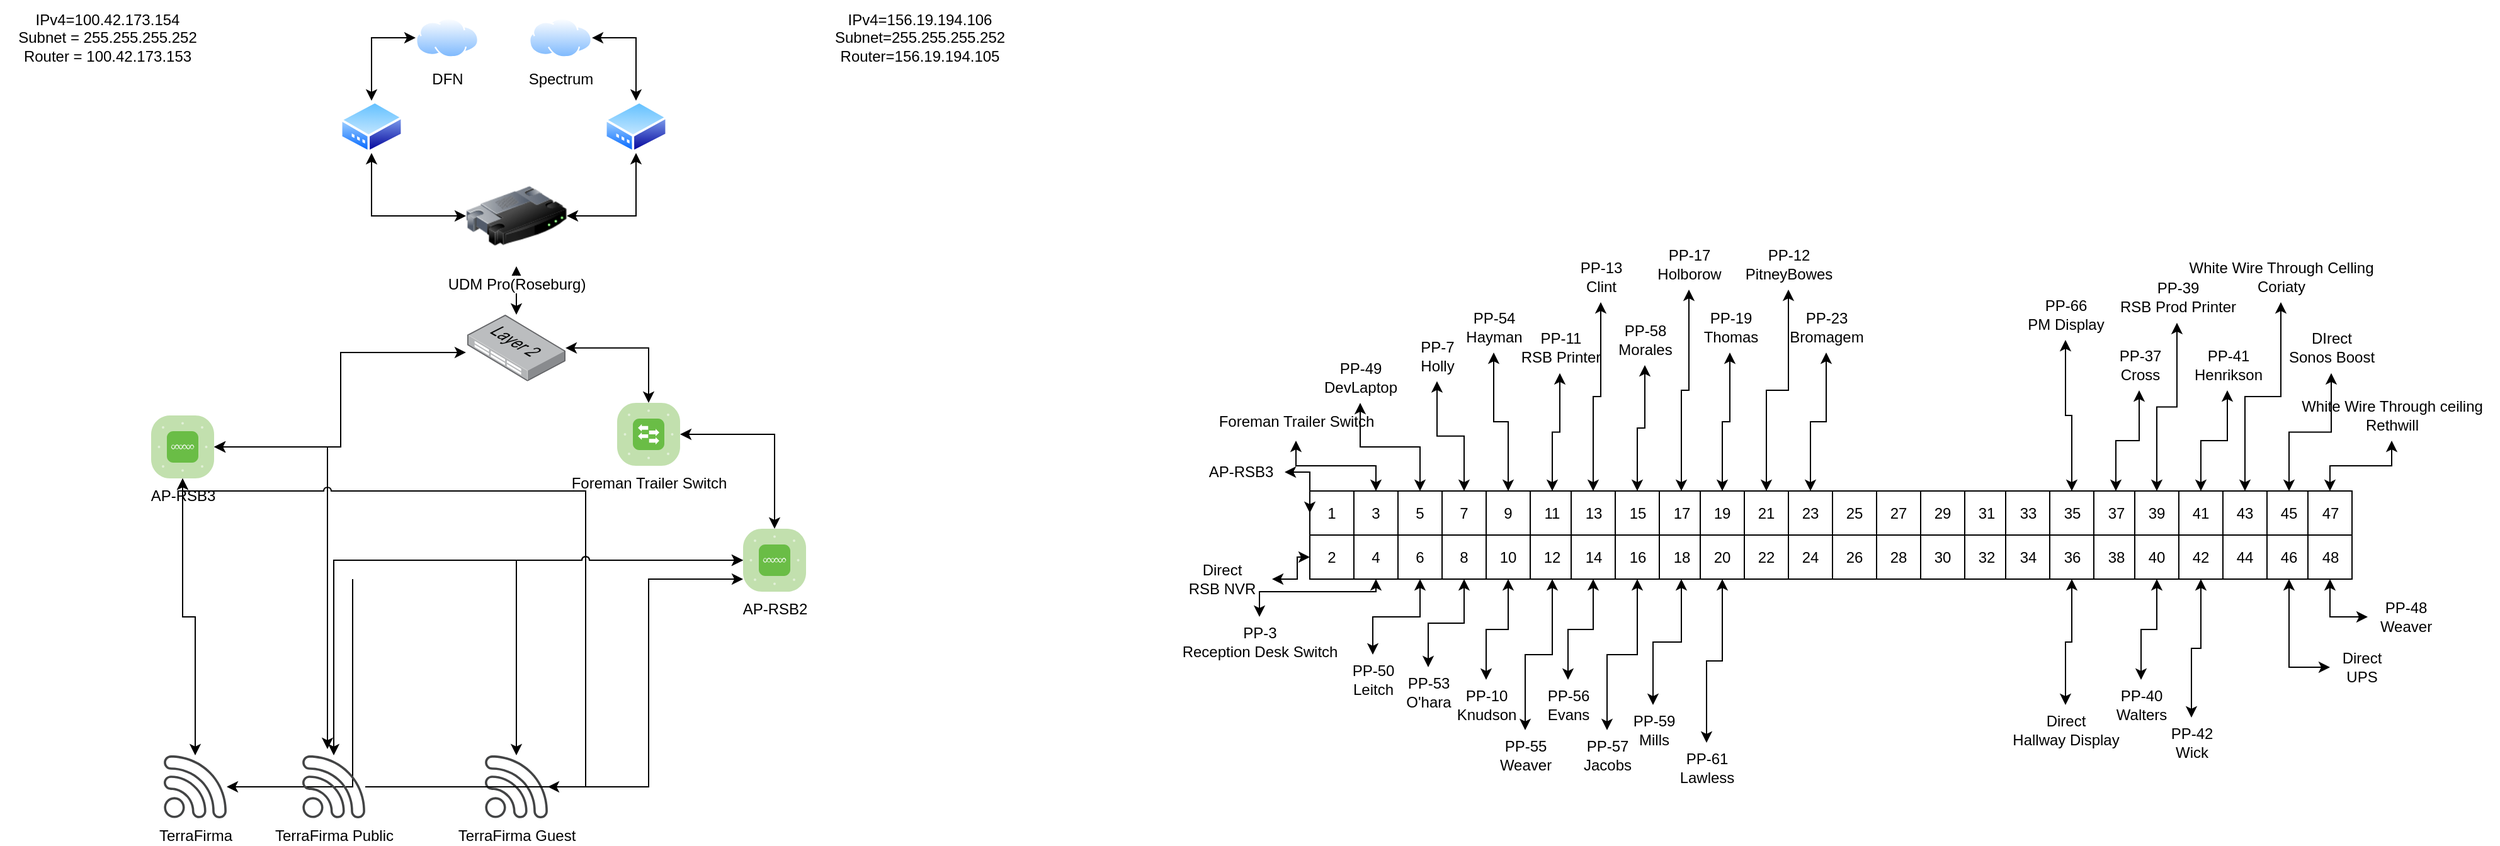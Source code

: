 <mxfile version="20.2.7" type="github">
  <diagram name="Page-1" id="822b0af5-4adb-64df-f703-e8dfc1f81529">
    <mxGraphModel dx="1422" dy="762" grid="1" gridSize="10" guides="1" tooltips="1" connect="1" arrows="1" fold="1" page="1" pageScale="1" pageWidth="1100" pageHeight="850" background="none" math="0" shadow="0">
      <root>
        <mxCell id="0" />
        <mxCell id="1" parent="0" />
        <mxCell id="j317D0vzL4WZu0Wd4Jou-22" style="edgeStyle=orthogonalEdgeStyle;rounded=0;jumpStyle=arc;orthogonalLoop=1;jettySize=auto;html=1;startArrow=classic;startFill=1;strokeColor=default;" edge="1" parent="1" source="j317D0vzL4WZu0Wd4Jou-1" target="j317D0vzL4WZu0Wd4Jou-7">
          <mxGeometry relative="1" as="geometry" />
        </mxCell>
        <mxCell id="j317D0vzL4WZu0Wd4Jou-1" value="DFN" style="aspect=fixed;perimeter=ellipsePerimeter;html=1;align=center;shadow=0;dashed=0;spacingTop=3;image;image=img/lib/active_directory/internet_cloud.svg;" vertex="1" parent="1">
          <mxGeometry x="520" y="14.25" width="50" height="31.5" as="geometry" />
        </mxCell>
        <mxCell id="j317D0vzL4WZu0Wd4Jou-23" style="edgeStyle=orthogonalEdgeStyle;rounded=0;jumpStyle=arc;orthogonalLoop=1;jettySize=auto;html=1;entryX=0.5;entryY=0;entryDx=0;entryDy=0;startArrow=classic;startFill=1;strokeColor=default;" edge="1" parent="1" source="j317D0vzL4WZu0Wd4Jou-2" target="j317D0vzL4WZu0Wd4Jou-8">
          <mxGeometry relative="1" as="geometry" />
        </mxCell>
        <mxCell id="j317D0vzL4WZu0Wd4Jou-2" value="Spectrum" style="aspect=fixed;perimeter=ellipsePerimeter;html=1;align=center;shadow=0;dashed=0;spacingTop=3;image;image=img/lib/active_directory/internet_cloud.svg;" vertex="1" parent="1">
          <mxGeometry x="610" y="14.25" width="50" height="31.5" as="geometry" />
        </mxCell>
        <mxCell id="j317D0vzL4WZu0Wd4Jou-5" value="IPv4=100.42.173.154&lt;br&gt;Subnet = 255.255.255.252&lt;br&gt;Router = 100.42.173.153&lt;br&gt;" style="text;html=1;align=center;verticalAlign=middle;resizable=0;points=[];autosize=1;strokeColor=none;fillColor=none;" vertex="1" parent="1">
          <mxGeometry x="190" width="170" height="60" as="geometry" />
        </mxCell>
        <mxCell id="j317D0vzL4WZu0Wd4Jou-6" value="IPv4=156.19.194.106&lt;br&gt;Subnet=255.255.255.252&lt;br&gt;Router=156.19.194.105" style="text;html=1;align=center;verticalAlign=middle;resizable=0;points=[];autosize=1;strokeColor=none;fillColor=none;" vertex="1" parent="1">
          <mxGeometry x="840" width="160" height="60" as="geometry" />
        </mxCell>
        <mxCell id="j317D0vzL4WZu0Wd4Jou-7" value="" style="aspect=fixed;perimeter=ellipsePerimeter;html=1;align=center;shadow=0;dashed=0;spacingTop=3;image;image=img/lib/active_directory/modem.svg;" vertex="1" parent="1">
          <mxGeometry x="460" y="80" width="50" height="41.5" as="geometry" />
        </mxCell>
        <mxCell id="j317D0vzL4WZu0Wd4Jou-8" value="" style="aspect=fixed;perimeter=ellipsePerimeter;html=1;align=center;shadow=0;dashed=0;spacingTop=3;image;image=img/lib/active_directory/modem.svg;" vertex="1" parent="1">
          <mxGeometry x="670" y="80" width="50" height="41.5" as="geometry" />
        </mxCell>
        <mxCell id="j317D0vzL4WZu0Wd4Jou-18" style="edgeStyle=orthogonalEdgeStyle;orthogonalLoop=1;jettySize=auto;html=1;entryX=0.5;entryY=1;entryDx=0;entryDy=0;jumpStyle=arc;strokeColor=default;rounded=0;startArrow=classic;startFill=1;" edge="1" parent="1" source="j317D0vzL4WZu0Wd4Jou-15" target="j317D0vzL4WZu0Wd4Jou-7">
          <mxGeometry relative="1" as="geometry" />
        </mxCell>
        <mxCell id="j317D0vzL4WZu0Wd4Jou-19" style="edgeStyle=orthogonalEdgeStyle;rounded=0;orthogonalLoop=1;jettySize=auto;html=1;entryX=0.5;entryY=1;entryDx=0;entryDy=0;startArrow=classic;startFill=1;" edge="1" parent="1" source="j317D0vzL4WZu0Wd4Jou-15" target="j317D0vzL4WZu0Wd4Jou-8">
          <mxGeometry relative="1" as="geometry" />
        </mxCell>
        <mxCell id="j317D0vzL4WZu0Wd4Jou-25" style="edgeStyle=orthogonalEdgeStyle;rounded=0;jumpStyle=arc;orthogonalLoop=1;jettySize=auto;html=1;startArrow=classic;startFill=1;strokeColor=default;" edge="1" parent="1" source="j317D0vzL4WZu0Wd4Jou-15" target="j317D0vzL4WZu0Wd4Jou-24">
          <mxGeometry relative="1" as="geometry" />
        </mxCell>
        <mxCell id="j317D0vzL4WZu0Wd4Jou-15" value="UDM Pro(Roseburg)" style="image;html=1;image=img/lib/clip_art/networking/Router_128x128.png" vertex="1" parent="1">
          <mxGeometry x="560" y="131.5" width="80" height="80" as="geometry" />
        </mxCell>
        <mxCell id="j317D0vzL4WZu0Wd4Jou-197" style="edgeStyle=orthogonalEdgeStyle;rounded=0;jumpStyle=arc;orthogonalLoop=1;jettySize=auto;html=1;entryX=0.5;entryY=0;entryDx=0;entryDy=0;entryPerimeter=0;startArrow=classic;startFill=1;strokeColor=default;" edge="1" parent="1" source="j317D0vzL4WZu0Wd4Jou-24" target="j317D0vzL4WZu0Wd4Jou-195">
          <mxGeometry relative="1" as="geometry" />
        </mxCell>
        <mxCell id="j317D0vzL4WZu0Wd4Jou-24" value="" style="points=[];aspect=fixed;html=1;align=center;shadow=0;dashed=0;image;image=img/lib/allied_telesis/switch/Switch_48_port_L2.svg;" vertex="1" parent="1">
          <mxGeometry x="561" y="250" width="78" height="52.8" as="geometry" />
        </mxCell>
        <mxCell id="j317D0vzL4WZu0Wd4Jou-107" value="" style="group" vertex="1" connectable="0" parent="1">
          <mxGeometry x="1230" y="390" width="944" height="220" as="geometry" />
        </mxCell>
        <mxCell id="j317D0vzL4WZu0Wd4Jou-27" value="1" style="whiteSpace=wrap;html=1;aspect=fixed;" vertex="1" parent="j317D0vzL4WZu0Wd4Jou-107">
          <mxGeometry width="35" height="35" as="geometry" />
        </mxCell>
        <mxCell id="j317D0vzL4WZu0Wd4Jou-30" value="3" style="whiteSpace=wrap;html=1;aspect=fixed;" vertex="1" parent="j317D0vzL4WZu0Wd4Jou-107">
          <mxGeometry x="35" width="35" height="35" as="geometry" />
        </mxCell>
        <mxCell id="j317D0vzL4WZu0Wd4Jou-31" value="5" style="whiteSpace=wrap;html=1;aspect=fixed;" vertex="1" parent="j317D0vzL4WZu0Wd4Jou-107">
          <mxGeometry x="70" width="35" height="35" as="geometry" />
        </mxCell>
        <mxCell id="j317D0vzL4WZu0Wd4Jou-32" value="7" style="whiteSpace=wrap;html=1;aspect=fixed;" vertex="1" parent="j317D0vzL4WZu0Wd4Jou-107">
          <mxGeometry x="105" width="35" height="35" as="geometry" />
        </mxCell>
        <mxCell id="j317D0vzL4WZu0Wd4Jou-33" value="9" style="whiteSpace=wrap;html=1;aspect=fixed;" vertex="1" parent="j317D0vzL4WZu0Wd4Jou-107">
          <mxGeometry x="140" width="35" height="35" as="geometry" />
        </mxCell>
        <mxCell id="j317D0vzL4WZu0Wd4Jou-34" value="11" style="whiteSpace=wrap;html=1;aspect=fixed;" vertex="1" parent="j317D0vzL4WZu0Wd4Jou-107">
          <mxGeometry x="175" width="35" height="35" as="geometry" />
        </mxCell>
        <mxCell id="j317D0vzL4WZu0Wd4Jou-35" value="13" style="whiteSpace=wrap;html=1;aspect=fixed;" vertex="1" parent="j317D0vzL4WZu0Wd4Jou-107">
          <mxGeometry x="207.5" width="35" height="35" as="geometry" />
        </mxCell>
        <mxCell id="j317D0vzL4WZu0Wd4Jou-36" value="15" style="whiteSpace=wrap;html=1;aspect=fixed;" vertex="1" parent="j317D0vzL4WZu0Wd4Jou-107">
          <mxGeometry x="242.5" width="35" height="35" as="geometry" />
        </mxCell>
        <mxCell id="j317D0vzL4WZu0Wd4Jou-37" value="17" style="whiteSpace=wrap;html=1;aspect=fixed;" vertex="1" parent="j317D0vzL4WZu0Wd4Jou-107">
          <mxGeometry x="277.5" width="35" height="35" as="geometry" />
        </mxCell>
        <mxCell id="j317D0vzL4WZu0Wd4Jou-38" value="19" style="whiteSpace=wrap;html=1;aspect=fixed;" vertex="1" parent="j317D0vzL4WZu0Wd4Jou-107">
          <mxGeometry x="310" width="35" height="35" as="geometry" />
        </mxCell>
        <mxCell id="j317D0vzL4WZu0Wd4Jou-39" value="21" style="whiteSpace=wrap;html=1;aspect=fixed;" vertex="1" parent="j317D0vzL4WZu0Wd4Jou-107">
          <mxGeometry x="345" width="35" height="35" as="geometry" />
        </mxCell>
        <mxCell id="j317D0vzL4WZu0Wd4Jou-40" value="23" style="whiteSpace=wrap;html=1;aspect=fixed;" vertex="1" parent="j317D0vzL4WZu0Wd4Jou-107">
          <mxGeometry x="380" width="35" height="35" as="geometry" />
        </mxCell>
        <mxCell id="j317D0vzL4WZu0Wd4Jou-41" value="25" style="whiteSpace=wrap;html=1;aspect=fixed;" vertex="1" parent="j317D0vzL4WZu0Wd4Jou-107">
          <mxGeometry x="415" width="35" height="35" as="geometry" />
        </mxCell>
        <mxCell id="j317D0vzL4WZu0Wd4Jou-42" value="27" style="whiteSpace=wrap;html=1;aspect=fixed;" vertex="1" parent="j317D0vzL4WZu0Wd4Jou-107">
          <mxGeometry x="450" width="35" height="35" as="geometry" />
        </mxCell>
        <mxCell id="j317D0vzL4WZu0Wd4Jou-43" value="29" style="whiteSpace=wrap;html=1;aspect=fixed;" vertex="1" parent="j317D0vzL4WZu0Wd4Jou-107">
          <mxGeometry x="485" width="35" height="35" as="geometry" />
        </mxCell>
        <mxCell id="j317D0vzL4WZu0Wd4Jou-44" value="31" style="whiteSpace=wrap;html=1;aspect=fixed;" vertex="1" parent="j317D0vzL4WZu0Wd4Jou-107">
          <mxGeometry x="520" width="35" height="35" as="geometry" />
        </mxCell>
        <mxCell id="j317D0vzL4WZu0Wd4Jou-45" value="33" style="whiteSpace=wrap;html=1;aspect=fixed;" vertex="1" parent="j317D0vzL4WZu0Wd4Jou-107">
          <mxGeometry x="552.5" width="35" height="35" as="geometry" />
        </mxCell>
        <mxCell id="j317D0vzL4WZu0Wd4Jou-46" value="35" style="whiteSpace=wrap;html=1;aspect=fixed;" vertex="1" parent="j317D0vzL4WZu0Wd4Jou-107">
          <mxGeometry x="587.5" width="35" height="35" as="geometry" />
        </mxCell>
        <mxCell id="j317D0vzL4WZu0Wd4Jou-47" value="37" style="whiteSpace=wrap;html=1;aspect=fixed;" vertex="1" parent="j317D0vzL4WZu0Wd4Jou-107">
          <mxGeometry x="622.5" width="35" height="35" as="geometry" />
        </mxCell>
        <mxCell id="j317D0vzL4WZu0Wd4Jou-48" value="39" style="whiteSpace=wrap;html=1;aspect=fixed;" vertex="1" parent="j317D0vzL4WZu0Wd4Jou-107">
          <mxGeometry x="655" width="35" height="35" as="geometry" />
        </mxCell>
        <mxCell id="j317D0vzL4WZu0Wd4Jou-79" value="41" style="whiteSpace=wrap;html=1;aspect=fixed;" vertex="1" parent="j317D0vzL4WZu0Wd4Jou-107">
          <mxGeometry x="690" width="35" height="35" as="geometry" />
        </mxCell>
        <mxCell id="j317D0vzL4WZu0Wd4Jou-80" value="43" style="whiteSpace=wrap;html=1;aspect=fixed;" vertex="1" parent="j317D0vzL4WZu0Wd4Jou-107">
          <mxGeometry x="725" width="35" height="35" as="geometry" />
        </mxCell>
        <mxCell id="j317D0vzL4WZu0Wd4Jou-81" value="45" style="whiteSpace=wrap;html=1;aspect=fixed;" vertex="1" parent="j317D0vzL4WZu0Wd4Jou-107">
          <mxGeometry x="760" width="35" height="35" as="geometry" />
        </mxCell>
        <mxCell id="j317D0vzL4WZu0Wd4Jou-82" value="47" style="whiteSpace=wrap;html=1;aspect=fixed;" vertex="1" parent="j317D0vzL4WZu0Wd4Jou-107">
          <mxGeometry x="792.5" width="35" height="35" as="geometry" />
        </mxCell>
        <mxCell id="j317D0vzL4WZu0Wd4Jou-83" value="2" style="whiteSpace=wrap;html=1;aspect=fixed;" vertex="1" parent="j317D0vzL4WZu0Wd4Jou-107">
          <mxGeometry y="35" width="35" height="35" as="geometry" />
        </mxCell>
        <mxCell id="j317D0vzL4WZu0Wd4Jou-84" value="4" style="whiteSpace=wrap;html=1;aspect=fixed;" vertex="1" parent="j317D0vzL4WZu0Wd4Jou-107">
          <mxGeometry x="35" y="35" width="35" height="35" as="geometry" />
        </mxCell>
        <mxCell id="j317D0vzL4WZu0Wd4Jou-85" value="6" style="whiteSpace=wrap;html=1;aspect=fixed;" vertex="1" parent="j317D0vzL4WZu0Wd4Jou-107">
          <mxGeometry x="70" y="35" width="35" height="35" as="geometry" />
        </mxCell>
        <mxCell id="j317D0vzL4WZu0Wd4Jou-86" value="8" style="whiteSpace=wrap;html=1;aspect=fixed;" vertex="1" parent="j317D0vzL4WZu0Wd4Jou-107">
          <mxGeometry x="105" y="35" width="35" height="35" as="geometry" />
        </mxCell>
        <mxCell id="j317D0vzL4WZu0Wd4Jou-87" value="10" style="whiteSpace=wrap;html=1;aspect=fixed;" vertex="1" parent="j317D0vzL4WZu0Wd4Jou-107">
          <mxGeometry x="140" y="35" width="35" height="35" as="geometry" />
        </mxCell>
        <mxCell id="j317D0vzL4WZu0Wd4Jou-88" value="12" style="whiteSpace=wrap;html=1;aspect=fixed;" vertex="1" parent="j317D0vzL4WZu0Wd4Jou-107">
          <mxGeometry x="175" y="35" width="35" height="35" as="geometry" />
        </mxCell>
        <mxCell id="j317D0vzL4WZu0Wd4Jou-89" value="14" style="whiteSpace=wrap;html=1;aspect=fixed;" vertex="1" parent="j317D0vzL4WZu0Wd4Jou-107">
          <mxGeometry x="207.5" y="35" width="35" height="35" as="geometry" />
        </mxCell>
        <mxCell id="j317D0vzL4WZu0Wd4Jou-90" value="16" style="whiteSpace=wrap;html=1;aspect=fixed;" vertex="1" parent="j317D0vzL4WZu0Wd4Jou-107">
          <mxGeometry x="242.5" y="35" width="35" height="35" as="geometry" />
        </mxCell>
        <mxCell id="j317D0vzL4WZu0Wd4Jou-91" value="18" style="whiteSpace=wrap;html=1;aspect=fixed;" vertex="1" parent="j317D0vzL4WZu0Wd4Jou-107">
          <mxGeometry x="277.5" y="35" width="35" height="35" as="geometry" />
        </mxCell>
        <mxCell id="j317D0vzL4WZu0Wd4Jou-92" value="20" style="whiteSpace=wrap;html=1;aspect=fixed;" vertex="1" parent="j317D0vzL4WZu0Wd4Jou-107">
          <mxGeometry x="310" y="35" width="35" height="35" as="geometry" />
        </mxCell>
        <mxCell id="j317D0vzL4WZu0Wd4Jou-93" value="22" style="whiteSpace=wrap;html=1;aspect=fixed;" vertex="1" parent="j317D0vzL4WZu0Wd4Jou-107">
          <mxGeometry x="345" y="35" width="35" height="35" as="geometry" />
        </mxCell>
        <mxCell id="j317D0vzL4WZu0Wd4Jou-94" value="24" style="whiteSpace=wrap;html=1;aspect=fixed;" vertex="1" parent="j317D0vzL4WZu0Wd4Jou-107">
          <mxGeometry x="380" y="35" width="35" height="35" as="geometry" />
        </mxCell>
        <mxCell id="j317D0vzL4WZu0Wd4Jou-95" value="26" style="whiteSpace=wrap;html=1;aspect=fixed;" vertex="1" parent="j317D0vzL4WZu0Wd4Jou-107">
          <mxGeometry x="415" y="35" width="35" height="35" as="geometry" />
        </mxCell>
        <mxCell id="j317D0vzL4WZu0Wd4Jou-96" value="28" style="whiteSpace=wrap;html=1;aspect=fixed;" vertex="1" parent="j317D0vzL4WZu0Wd4Jou-107">
          <mxGeometry x="450" y="35" width="35" height="35" as="geometry" />
        </mxCell>
        <mxCell id="j317D0vzL4WZu0Wd4Jou-97" value="30" style="whiteSpace=wrap;html=1;aspect=fixed;" vertex="1" parent="j317D0vzL4WZu0Wd4Jou-107">
          <mxGeometry x="485" y="35" width="35" height="35" as="geometry" />
        </mxCell>
        <mxCell id="j317D0vzL4WZu0Wd4Jou-98" value="32" style="whiteSpace=wrap;html=1;aspect=fixed;" vertex="1" parent="j317D0vzL4WZu0Wd4Jou-107">
          <mxGeometry x="520" y="35" width="35" height="35" as="geometry" />
        </mxCell>
        <mxCell id="j317D0vzL4WZu0Wd4Jou-99" value="34" style="whiteSpace=wrap;html=1;aspect=fixed;" vertex="1" parent="j317D0vzL4WZu0Wd4Jou-107">
          <mxGeometry x="552.5" y="35" width="35" height="35" as="geometry" />
        </mxCell>
        <mxCell id="j317D0vzL4WZu0Wd4Jou-100" value="36" style="whiteSpace=wrap;html=1;aspect=fixed;" vertex="1" parent="j317D0vzL4WZu0Wd4Jou-107">
          <mxGeometry x="587.5" y="35" width="35" height="35" as="geometry" />
        </mxCell>
        <mxCell id="j317D0vzL4WZu0Wd4Jou-101" value="38" style="whiteSpace=wrap;html=1;aspect=fixed;" vertex="1" parent="j317D0vzL4WZu0Wd4Jou-107">
          <mxGeometry x="622.5" y="35" width="35" height="35" as="geometry" />
        </mxCell>
        <mxCell id="j317D0vzL4WZu0Wd4Jou-102" value="40" style="whiteSpace=wrap;html=1;aspect=fixed;" vertex="1" parent="j317D0vzL4WZu0Wd4Jou-107">
          <mxGeometry x="655" y="35" width="35" height="35" as="geometry" />
        </mxCell>
        <mxCell id="j317D0vzL4WZu0Wd4Jou-103" value="42" style="whiteSpace=wrap;html=1;aspect=fixed;" vertex="1" parent="j317D0vzL4WZu0Wd4Jou-107">
          <mxGeometry x="690" y="35" width="35" height="35" as="geometry" />
        </mxCell>
        <mxCell id="j317D0vzL4WZu0Wd4Jou-104" value="44" style="whiteSpace=wrap;html=1;aspect=fixed;" vertex="1" parent="j317D0vzL4WZu0Wd4Jou-107">
          <mxGeometry x="725" y="35" width="35" height="35" as="geometry" />
        </mxCell>
        <mxCell id="j317D0vzL4WZu0Wd4Jou-105" value="46" style="whiteSpace=wrap;html=1;aspect=fixed;" vertex="1" parent="j317D0vzL4WZu0Wd4Jou-107">
          <mxGeometry x="760" y="35" width="35" height="35" as="geometry" />
        </mxCell>
        <mxCell id="j317D0vzL4WZu0Wd4Jou-106" value="48" style="whiteSpace=wrap;html=1;aspect=fixed;" vertex="1" parent="j317D0vzL4WZu0Wd4Jou-107">
          <mxGeometry x="792.5" y="35" width="35" height="35" as="geometry" />
        </mxCell>
        <mxCell id="j317D0vzL4WZu0Wd4Jou-125" style="edgeStyle=orthogonalEdgeStyle;rounded=0;jumpStyle=arc;orthogonalLoop=1;jettySize=auto;html=1;entryX=0.5;entryY=0;entryDx=0;entryDy=0;startArrow=classic;startFill=1;strokeColor=default;" edge="1" parent="j317D0vzL4WZu0Wd4Jou-107" source="j317D0vzL4WZu0Wd4Jou-117" target="j317D0vzL4WZu0Wd4Jou-30">
          <mxGeometry relative="1" as="geometry" />
        </mxCell>
        <mxCell id="j317D0vzL4WZu0Wd4Jou-117" value="Foreman Trailer Switch" style="text;html=1;align=center;verticalAlign=middle;resizable=0;points=[];autosize=1;strokeColor=none;fillColor=none;" vertex="1" parent="j317D0vzL4WZu0Wd4Jou-107">
          <mxGeometry x="-86" y="-70" width="150" height="30" as="geometry" />
        </mxCell>
        <mxCell id="j317D0vzL4WZu0Wd4Jou-119" value="PP-49&lt;br&gt;DevLaptop&lt;br&gt;" style="text;html=1;align=center;verticalAlign=middle;resizable=0;points=[];autosize=1;strokeColor=none;fillColor=none;" vertex="1" parent="j317D0vzL4WZu0Wd4Jou-107">
          <mxGeometry y="-110" width="80" height="40" as="geometry" />
        </mxCell>
        <mxCell id="j317D0vzL4WZu0Wd4Jou-126" style="edgeStyle=orthogonalEdgeStyle;rounded=0;jumpStyle=arc;orthogonalLoop=1;jettySize=auto;html=1;entryX=0.5;entryY=0;entryDx=0;entryDy=0;startArrow=classic;startFill=1;strokeColor=default;" edge="1" parent="j317D0vzL4WZu0Wd4Jou-107" source="j317D0vzL4WZu0Wd4Jou-119" target="j317D0vzL4WZu0Wd4Jou-31">
          <mxGeometry relative="1" as="geometry" />
        </mxCell>
        <mxCell id="j317D0vzL4WZu0Wd4Jou-145" value="White Wire Through ceiling&lt;br&gt;Rethwill" style="text;html=1;align=center;verticalAlign=middle;resizable=0;points=[];autosize=1;strokeColor=none;fillColor=none;" vertex="1" parent="j317D0vzL4WZu0Wd4Jou-107">
          <mxGeometry x="774" y="-80" width="170" height="40" as="geometry" />
        </mxCell>
        <mxCell id="j317D0vzL4WZu0Wd4Jou-146" style="edgeStyle=orthogonalEdgeStyle;rounded=0;jumpStyle=arc;orthogonalLoop=1;jettySize=auto;html=1;startArrow=classic;startFill=1;strokeColor=default;" edge="1" parent="j317D0vzL4WZu0Wd4Jou-107" source="j317D0vzL4WZu0Wd4Jou-145" target="j317D0vzL4WZu0Wd4Jou-82">
          <mxGeometry relative="1" as="geometry" />
        </mxCell>
        <mxCell id="j317D0vzL4WZu0Wd4Jou-163" style="edgeStyle=orthogonalEdgeStyle;rounded=0;jumpStyle=arc;orthogonalLoop=1;jettySize=auto;html=1;entryX=0.5;entryY=1;entryDx=0;entryDy=0;startArrow=classic;startFill=1;strokeColor=default;" edge="1" parent="j317D0vzL4WZu0Wd4Jou-107" source="j317D0vzL4WZu0Wd4Jou-162" target="j317D0vzL4WZu0Wd4Jou-85">
          <mxGeometry relative="1" as="geometry" />
        </mxCell>
        <mxCell id="j317D0vzL4WZu0Wd4Jou-162" value="PP-50&lt;br&gt;Leitch" style="text;html=1;align=center;verticalAlign=middle;resizable=0;points=[];autosize=1;strokeColor=none;fillColor=none;" vertex="1" parent="j317D0vzL4WZu0Wd4Jou-107">
          <mxGeometry x="20" y="130" width="60" height="40" as="geometry" />
        </mxCell>
        <mxCell id="j317D0vzL4WZu0Wd4Jou-165" style="edgeStyle=orthogonalEdgeStyle;rounded=0;jumpStyle=arc;orthogonalLoop=1;jettySize=auto;html=1;startArrow=classic;startFill=1;strokeColor=default;" edge="1" parent="j317D0vzL4WZu0Wd4Jou-107" source="j317D0vzL4WZu0Wd4Jou-164" target="j317D0vzL4WZu0Wd4Jou-86">
          <mxGeometry relative="1" as="geometry" />
        </mxCell>
        <mxCell id="j317D0vzL4WZu0Wd4Jou-164" value="PP-53&lt;br&gt;O&#39;hara" style="text;html=1;align=center;verticalAlign=middle;resizable=0;points=[];autosize=1;strokeColor=none;fillColor=none;" vertex="1" parent="j317D0vzL4WZu0Wd4Jou-107">
          <mxGeometry x="64" y="140" width="60" height="40" as="geometry" />
        </mxCell>
        <mxCell id="j317D0vzL4WZu0Wd4Jou-166" value="PP-10&lt;br&gt;Knudson" style="text;html=1;align=center;verticalAlign=middle;resizable=0;points=[];autosize=1;strokeColor=none;fillColor=none;" vertex="1" parent="j317D0vzL4WZu0Wd4Jou-107">
          <mxGeometry x="105" y="150" width="70" height="40" as="geometry" />
        </mxCell>
        <mxCell id="j317D0vzL4WZu0Wd4Jou-167" style="edgeStyle=orthogonalEdgeStyle;rounded=0;jumpStyle=arc;orthogonalLoop=1;jettySize=auto;html=1;entryX=0.5;entryY=1;entryDx=0;entryDy=0;startArrow=classic;startFill=1;strokeColor=default;" edge="1" parent="j317D0vzL4WZu0Wd4Jou-107" source="j317D0vzL4WZu0Wd4Jou-166" target="j317D0vzL4WZu0Wd4Jou-87">
          <mxGeometry relative="1" as="geometry" />
        </mxCell>
        <mxCell id="j317D0vzL4WZu0Wd4Jou-170" value="PP-56&lt;br&gt;Evans" style="text;html=1;align=center;verticalAlign=middle;resizable=0;points=[];autosize=1;strokeColor=none;fillColor=none;" vertex="1" parent="j317D0vzL4WZu0Wd4Jou-107">
          <mxGeometry x="175" y="150" width="60" height="40" as="geometry" />
        </mxCell>
        <mxCell id="j317D0vzL4WZu0Wd4Jou-171" style="edgeStyle=orthogonalEdgeStyle;rounded=0;jumpStyle=arc;orthogonalLoop=1;jettySize=auto;html=1;entryX=0.5;entryY=1;entryDx=0;entryDy=0;startArrow=classic;startFill=1;strokeColor=default;" edge="1" parent="j317D0vzL4WZu0Wd4Jou-107" source="j317D0vzL4WZu0Wd4Jou-170" target="j317D0vzL4WZu0Wd4Jou-89">
          <mxGeometry relative="1" as="geometry" />
        </mxCell>
        <mxCell id="j317D0vzL4WZu0Wd4Jou-174" value="PP-59&lt;br&gt;Mills" style="text;html=1;align=center;verticalAlign=middle;resizable=0;points=[];autosize=1;strokeColor=none;fillColor=none;" vertex="1" parent="j317D0vzL4WZu0Wd4Jou-107">
          <mxGeometry x="242.5" y="170" width="60" height="40" as="geometry" />
        </mxCell>
        <mxCell id="j317D0vzL4WZu0Wd4Jou-175" style="edgeStyle=orthogonalEdgeStyle;rounded=0;jumpStyle=arc;orthogonalLoop=1;jettySize=auto;html=1;entryX=0.5;entryY=1;entryDx=0;entryDy=0;startArrow=classic;startFill=1;strokeColor=default;" edge="1" parent="j317D0vzL4WZu0Wd4Jou-107" source="j317D0vzL4WZu0Wd4Jou-174" target="j317D0vzL4WZu0Wd4Jou-91">
          <mxGeometry relative="1" as="geometry" />
        </mxCell>
        <mxCell id="j317D0vzL4WZu0Wd4Jou-180" value="PP-40&lt;br&gt;Walters" style="text;html=1;align=center;verticalAlign=middle;resizable=0;points=[];autosize=1;strokeColor=none;fillColor=none;" vertex="1" parent="j317D0vzL4WZu0Wd4Jou-107">
          <mxGeometry x="630" y="150" width="60" height="40" as="geometry" />
        </mxCell>
        <mxCell id="j317D0vzL4WZu0Wd4Jou-181" style="edgeStyle=orthogonalEdgeStyle;rounded=0;jumpStyle=arc;orthogonalLoop=1;jettySize=auto;html=1;startArrow=classic;startFill=1;strokeColor=default;" edge="1" parent="j317D0vzL4WZu0Wd4Jou-107" source="j317D0vzL4WZu0Wd4Jou-180" target="j317D0vzL4WZu0Wd4Jou-102">
          <mxGeometry relative="1" as="geometry" />
        </mxCell>
        <mxCell id="j317D0vzL4WZu0Wd4Jou-182" value="PP-42&lt;br&gt;Wick" style="text;html=1;align=center;verticalAlign=middle;resizable=0;points=[];autosize=1;strokeColor=none;fillColor=none;" vertex="1" parent="j317D0vzL4WZu0Wd4Jou-107">
          <mxGeometry x="670" y="180" width="60" height="40" as="geometry" />
        </mxCell>
        <mxCell id="j317D0vzL4WZu0Wd4Jou-183" style="edgeStyle=orthogonalEdgeStyle;rounded=0;jumpStyle=arc;orthogonalLoop=1;jettySize=auto;html=1;entryX=0.5;entryY=1;entryDx=0;entryDy=0;startArrow=classic;startFill=1;strokeColor=default;" edge="1" parent="j317D0vzL4WZu0Wd4Jou-107" source="j317D0vzL4WZu0Wd4Jou-182" target="j317D0vzL4WZu0Wd4Jou-103">
          <mxGeometry relative="1" as="geometry" />
        </mxCell>
        <mxCell id="j317D0vzL4WZu0Wd4Jou-184" value="Direct&lt;br&gt;UPS" style="text;html=1;align=center;verticalAlign=middle;resizable=0;points=[];autosize=1;strokeColor=none;fillColor=none;" vertex="1" parent="j317D0vzL4WZu0Wd4Jou-107">
          <mxGeometry x="810" y="120" width="50" height="40" as="geometry" />
        </mxCell>
        <mxCell id="j317D0vzL4WZu0Wd4Jou-185" style="edgeStyle=orthogonalEdgeStyle;rounded=0;jumpStyle=arc;orthogonalLoop=1;jettySize=auto;html=1;startArrow=classic;startFill=1;strokeColor=default;" edge="1" parent="j317D0vzL4WZu0Wd4Jou-107" source="j317D0vzL4WZu0Wd4Jou-184" target="j317D0vzL4WZu0Wd4Jou-105">
          <mxGeometry relative="1" as="geometry" />
        </mxCell>
        <mxCell id="j317D0vzL4WZu0Wd4Jou-186" value="PP-48&lt;br&gt;Weaver" style="text;html=1;align=center;verticalAlign=middle;resizable=0;points=[];autosize=1;strokeColor=none;fillColor=none;" vertex="1" parent="j317D0vzL4WZu0Wd4Jou-107">
          <mxGeometry x="840" y="80" width="60" height="40" as="geometry" />
        </mxCell>
        <mxCell id="j317D0vzL4WZu0Wd4Jou-187" style="edgeStyle=orthogonalEdgeStyle;rounded=0;jumpStyle=arc;orthogonalLoop=1;jettySize=auto;html=1;entryX=0.5;entryY=1;entryDx=0;entryDy=0;startArrow=classic;startFill=1;strokeColor=default;" edge="1" parent="j317D0vzL4WZu0Wd4Jou-107" source="j317D0vzL4WZu0Wd4Jou-186" target="j317D0vzL4WZu0Wd4Jou-106">
          <mxGeometry relative="1" as="geometry" />
        </mxCell>
        <mxCell id="j317D0vzL4WZu0Wd4Jou-124" style="edgeStyle=orthogonalEdgeStyle;rounded=0;jumpStyle=arc;orthogonalLoop=1;jettySize=auto;html=1;entryX=0;entryY=0.5;entryDx=0;entryDy=0;startArrow=classic;startFill=1;strokeColor=default;" edge="1" parent="1" source="j317D0vzL4WZu0Wd4Jou-115" target="j317D0vzL4WZu0Wd4Jou-27">
          <mxGeometry relative="1" as="geometry" />
        </mxCell>
        <mxCell id="j317D0vzL4WZu0Wd4Jou-115" value="AP-RSB3" style="text;html=1;align=center;verticalAlign=middle;resizable=0;points=[];autosize=1;strokeColor=none;fillColor=none;" vertex="1" parent="1">
          <mxGeometry x="1140" y="360" width="70" height="30" as="geometry" />
        </mxCell>
        <mxCell id="j317D0vzL4WZu0Wd4Jou-128" style="edgeStyle=orthogonalEdgeStyle;rounded=0;jumpStyle=arc;orthogonalLoop=1;jettySize=auto;html=1;entryX=0.5;entryY=0;entryDx=0;entryDy=0;startArrow=classic;startFill=1;strokeColor=default;" edge="1" parent="1" source="j317D0vzL4WZu0Wd4Jou-127" target="j317D0vzL4WZu0Wd4Jou-32">
          <mxGeometry relative="1" as="geometry" />
        </mxCell>
        <mxCell id="j317D0vzL4WZu0Wd4Jou-127" value="PP-7&lt;br&gt;Holly" style="text;html=1;align=center;verticalAlign=middle;resizable=0;points=[];autosize=1;strokeColor=none;fillColor=none;" vertex="1" parent="1">
          <mxGeometry x="1306" y="262.8" width="50" height="40" as="geometry" />
        </mxCell>
        <mxCell id="j317D0vzL4WZu0Wd4Jou-130" style="edgeStyle=orthogonalEdgeStyle;rounded=0;jumpStyle=arc;orthogonalLoop=1;jettySize=auto;html=1;startArrow=classic;startFill=1;strokeColor=default;" edge="1" parent="1" source="j317D0vzL4WZu0Wd4Jou-129" target="j317D0vzL4WZu0Wd4Jou-33">
          <mxGeometry relative="1" as="geometry" />
        </mxCell>
        <mxCell id="j317D0vzL4WZu0Wd4Jou-129" value="PP-54&lt;br&gt;Hayman" style="text;html=1;align=center;verticalAlign=middle;resizable=0;points=[];autosize=1;strokeColor=none;fillColor=none;" vertex="1" parent="1">
          <mxGeometry x="1341" y="240" width="70" height="40" as="geometry" />
        </mxCell>
        <mxCell id="j317D0vzL4WZu0Wd4Jou-132" style="edgeStyle=orthogonalEdgeStyle;rounded=0;jumpStyle=arc;orthogonalLoop=1;jettySize=auto;html=1;entryX=0.5;entryY=0;entryDx=0;entryDy=0;startArrow=classic;startFill=1;strokeColor=default;" edge="1" parent="1" source="j317D0vzL4WZu0Wd4Jou-131" target="j317D0vzL4WZu0Wd4Jou-34">
          <mxGeometry relative="1" as="geometry" />
        </mxCell>
        <mxCell id="j317D0vzL4WZu0Wd4Jou-131" value="PP-11&lt;br&gt;RSB Printer" style="text;html=1;align=center;verticalAlign=middle;resizable=0;points=[];autosize=1;strokeColor=none;fillColor=none;" vertex="1" parent="1">
          <mxGeometry x="1383.5" y="256.4" width="90" height="40" as="geometry" />
        </mxCell>
        <mxCell id="j317D0vzL4WZu0Wd4Jou-134" style="edgeStyle=orthogonalEdgeStyle;rounded=0;jumpStyle=arc;orthogonalLoop=1;jettySize=auto;html=1;entryX=0.5;entryY=0;entryDx=0;entryDy=0;startArrow=classic;startFill=1;strokeColor=default;" edge="1" parent="1" source="j317D0vzL4WZu0Wd4Jou-133" target="j317D0vzL4WZu0Wd4Jou-35">
          <mxGeometry relative="1" as="geometry" />
        </mxCell>
        <mxCell id="j317D0vzL4WZu0Wd4Jou-133" value="PP-13&lt;br&gt;Clint" style="text;html=1;align=center;verticalAlign=middle;resizable=0;points=[];autosize=1;strokeColor=none;fillColor=none;" vertex="1" parent="1">
          <mxGeometry x="1431" y="200" width="60" height="40" as="geometry" />
        </mxCell>
        <mxCell id="j317D0vzL4WZu0Wd4Jou-136" style="edgeStyle=orthogonalEdgeStyle;rounded=0;jumpStyle=arc;orthogonalLoop=1;jettySize=auto;html=1;entryX=0.5;entryY=0;entryDx=0;entryDy=0;startArrow=classic;startFill=1;strokeColor=default;" edge="1" parent="1" source="j317D0vzL4WZu0Wd4Jou-135" target="j317D0vzL4WZu0Wd4Jou-36">
          <mxGeometry relative="1" as="geometry" />
        </mxCell>
        <mxCell id="j317D0vzL4WZu0Wd4Jou-135" value="PP-58&lt;br&gt;Morales" style="text;html=1;align=center;verticalAlign=middle;resizable=0;points=[];autosize=1;strokeColor=none;fillColor=none;" vertex="1" parent="1">
          <mxGeometry x="1461" y="250" width="70" height="40" as="geometry" />
        </mxCell>
        <mxCell id="j317D0vzL4WZu0Wd4Jou-138" style="edgeStyle=orthogonalEdgeStyle;rounded=0;jumpStyle=arc;orthogonalLoop=1;jettySize=auto;html=1;startArrow=classic;startFill=1;strokeColor=default;" edge="1" parent="1" source="j317D0vzL4WZu0Wd4Jou-137" target="j317D0vzL4WZu0Wd4Jou-37">
          <mxGeometry relative="1" as="geometry" />
        </mxCell>
        <mxCell id="j317D0vzL4WZu0Wd4Jou-137" value="PP-17&lt;br&gt;Holborow" style="text;html=1;align=center;verticalAlign=middle;resizable=0;points=[];autosize=1;strokeColor=none;fillColor=none;" vertex="1" parent="1">
          <mxGeometry x="1496" y="190" width="70" height="40" as="geometry" />
        </mxCell>
        <mxCell id="j317D0vzL4WZu0Wd4Jou-140" style="edgeStyle=orthogonalEdgeStyle;rounded=0;jumpStyle=arc;orthogonalLoop=1;jettySize=auto;html=1;startArrow=classic;startFill=1;strokeColor=default;" edge="1" parent="1" source="j317D0vzL4WZu0Wd4Jou-139" target="j317D0vzL4WZu0Wd4Jou-38">
          <mxGeometry relative="1" as="geometry" />
        </mxCell>
        <mxCell id="j317D0vzL4WZu0Wd4Jou-139" value="PP-19&lt;br&gt;Thomas" style="text;html=1;align=center;verticalAlign=middle;resizable=0;points=[];autosize=1;strokeColor=none;fillColor=none;" vertex="1" parent="1">
          <mxGeometry x="1528.5" y="240" width="70" height="40" as="geometry" />
        </mxCell>
        <mxCell id="j317D0vzL4WZu0Wd4Jou-142" style="edgeStyle=orthogonalEdgeStyle;rounded=0;jumpStyle=arc;orthogonalLoop=1;jettySize=auto;html=1;startArrow=classic;startFill=1;strokeColor=default;" edge="1" parent="1" source="j317D0vzL4WZu0Wd4Jou-141" target="j317D0vzL4WZu0Wd4Jou-39">
          <mxGeometry relative="1" as="geometry" />
        </mxCell>
        <mxCell id="j317D0vzL4WZu0Wd4Jou-141" value="PP-12&lt;br&gt;PitneyBowes" style="text;html=1;align=center;verticalAlign=middle;resizable=0;points=[];autosize=1;strokeColor=none;fillColor=none;" vertex="1" parent="1">
          <mxGeometry x="1565" y="190" width="90" height="40" as="geometry" />
        </mxCell>
        <mxCell id="j317D0vzL4WZu0Wd4Jou-144" style="edgeStyle=orthogonalEdgeStyle;rounded=0;jumpStyle=arc;orthogonalLoop=1;jettySize=auto;html=1;startArrow=classic;startFill=1;strokeColor=default;" edge="1" parent="1" source="j317D0vzL4WZu0Wd4Jou-143" target="j317D0vzL4WZu0Wd4Jou-40">
          <mxGeometry relative="1" as="geometry" />
        </mxCell>
        <mxCell id="j317D0vzL4WZu0Wd4Jou-143" value="PP-23&lt;br&gt;Bromagem" style="text;html=1;align=center;verticalAlign=middle;resizable=0;points=[];autosize=1;strokeColor=none;fillColor=none;" vertex="1" parent="1">
          <mxGeometry x="1600" y="240" width="80" height="40" as="geometry" />
        </mxCell>
        <mxCell id="j317D0vzL4WZu0Wd4Jou-148" style="edgeStyle=orthogonalEdgeStyle;rounded=0;jumpStyle=arc;orthogonalLoop=1;jettySize=auto;html=1;startArrow=classic;startFill=1;strokeColor=default;" edge="1" parent="1" source="j317D0vzL4WZu0Wd4Jou-147" target="j317D0vzL4WZu0Wd4Jou-81">
          <mxGeometry relative="1" as="geometry" />
        </mxCell>
        <mxCell id="j317D0vzL4WZu0Wd4Jou-147" value="DIrect&lt;br&gt;Sonos Boost" style="text;html=1;align=center;verticalAlign=middle;resizable=0;points=[];autosize=1;strokeColor=none;fillColor=none;" vertex="1" parent="1">
          <mxGeometry x="1996" y="256.4" width="90" height="40" as="geometry" />
        </mxCell>
        <mxCell id="j317D0vzL4WZu0Wd4Jou-152" style="edgeStyle=orthogonalEdgeStyle;rounded=0;jumpStyle=arc;orthogonalLoop=1;jettySize=auto;html=1;entryX=0.5;entryY=0;entryDx=0;entryDy=0;startArrow=classic;startFill=1;strokeColor=default;" edge="1" parent="1" source="j317D0vzL4WZu0Wd4Jou-151" target="j317D0vzL4WZu0Wd4Jou-48">
          <mxGeometry relative="1" as="geometry" />
        </mxCell>
        <mxCell id="j317D0vzL4WZu0Wd4Jou-151" value="PP-39&lt;br&gt;RSB Prod Printer" style="text;html=1;align=center;verticalAlign=middle;resizable=0;points=[];autosize=1;strokeColor=none;fillColor=none;" vertex="1" parent="1">
          <mxGeometry x="1858.5" y="216.4" width="120" height="40" as="geometry" />
        </mxCell>
        <mxCell id="j317D0vzL4WZu0Wd4Jou-149" value="PP-41&lt;br&gt;Henrikson" style="text;html=1;align=center;verticalAlign=middle;resizable=0;points=[];autosize=1;strokeColor=none;fillColor=none;" vertex="1" parent="1">
          <mxGeometry x="1918.5" y="270" width="80" height="40" as="geometry" />
        </mxCell>
        <mxCell id="j317D0vzL4WZu0Wd4Jou-150" style="edgeStyle=orthogonalEdgeStyle;rounded=0;jumpStyle=arc;orthogonalLoop=1;jettySize=auto;html=1;startArrow=classic;startFill=1;strokeColor=default;" edge="1" parent="1" source="j317D0vzL4WZu0Wd4Jou-149" target="j317D0vzL4WZu0Wd4Jou-79">
          <mxGeometry relative="1" as="geometry" />
        </mxCell>
        <mxCell id="j317D0vzL4WZu0Wd4Jou-154" style="edgeStyle=orthogonalEdgeStyle;rounded=0;jumpStyle=arc;orthogonalLoop=1;jettySize=auto;html=1;startArrow=classic;startFill=1;strokeColor=default;" edge="1" parent="1" source="j317D0vzL4WZu0Wd4Jou-153" target="j317D0vzL4WZu0Wd4Jou-47">
          <mxGeometry relative="1" as="geometry" />
        </mxCell>
        <mxCell id="j317D0vzL4WZu0Wd4Jou-153" value="PP-37&lt;br&gt;Cross" style="text;html=1;align=center;verticalAlign=middle;resizable=0;points=[];autosize=1;strokeColor=none;fillColor=none;" vertex="1" parent="1">
          <mxGeometry x="1858.5" y="270" width="60" height="40" as="geometry" />
        </mxCell>
        <mxCell id="j317D0vzL4WZu0Wd4Jou-156" style="edgeStyle=orthogonalEdgeStyle;rounded=0;jumpStyle=arc;orthogonalLoop=1;jettySize=auto;html=1;entryX=0.5;entryY=0;entryDx=0;entryDy=0;startArrow=classic;startFill=1;strokeColor=default;" edge="1" parent="1" source="j317D0vzL4WZu0Wd4Jou-155" target="j317D0vzL4WZu0Wd4Jou-46">
          <mxGeometry relative="1" as="geometry" />
        </mxCell>
        <mxCell id="j317D0vzL4WZu0Wd4Jou-155" value="PP-66&lt;br&gt;PM Display" style="text;html=1;align=center;verticalAlign=middle;resizable=0;points=[];autosize=1;strokeColor=none;fillColor=none;" vertex="1" parent="1">
          <mxGeometry x="1790" y="230" width="80" height="40" as="geometry" />
        </mxCell>
        <mxCell id="j317D0vzL4WZu0Wd4Jou-161" style="edgeStyle=orthogonalEdgeStyle;rounded=0;jumpStyle=arc;orthogonalLoop=1;jettySize=auto;html=1;entryX=0;entryY=0.5;entryDx=0;entryDy=0;startArrow=classic;startFill=1;strokeColor=default;" edge="1" parent="1" source="j317D0vzL4WZu0Wd4Jou-157" target="j317D0vzL4WZu0Wd4Jou-83">
          <mxGeometry relative="1" as="geometry" />
        </mxCell>
        <mxCell id="j317D0vzL4WZu0Wd4Jou-157" value="Direct&lt;br&gt;RSB NVR" style="text;html=1;align=center;verticalAlign=middle;resizable=0;points=[];autosize=1;strokeColor=none;fillColor=none;" vertex="1" parent="1">
          <mxGeometry x="1120" y="440" width="80" height="40" as="geometry" />
        </mxCell>
        <mxCell id="j317D0vzL4WZu0Wd4Jou-159" value="PP-3&lt;br&gt;Reception Desk Switch" style="text;html=1;align=center;verticalAlign=middle;resizable=0;points=[];autosize=1;strokeColor=none;fillColor=none;" vertex="1" parent="1">
          <mxGeometry x="1115" y="490" width="150" height="40" as="geometry" />
        </mxCell>
        <mxCell id="j317D0vzL4WZu0Wd4Jou-160" style="edgeStyle=orthogonalEdgeStyle;rounded=0;jumpStyle=arc;orthogonalLoop=1;jettySize=auto;html=1;entryX=0.5;entryY=1;entryDx=0;entryDy=0;startArrow=classic;startFill=1;strokeColor=default;" edge="1" parent="1" source="j317D0vzL4WZu0Wd4Jou-159" target="j317D0vzL4WZu0Wd4Jou-84">
          <mxGeometry relative="1" as="geometry" />
        </mxCell>
        <mxCell id="j317D0vzL4WZu0Wd4Jou-169" style="edgeStyle=orthogonalEdgeStyle;rounded=0;jumpStyle=arc;orthogonalLoop=1;jettySize=auto;html=1;startArrow=classic;startFill=1;strokeColor=default;" edge="1" parent="1" source="j317D0vzL4WZu0Wd4Jou-168" target="j317D0vzL4WZu0Wd4Jou-88">
          <mxGeometry relative="1" as="geometry" />
        </mxCell>
        <mxCell id="j317D0vzL4WZu0Wd4Jou-168" value="PP-55&lt;br&gt;Weaver" style="text;html=1;align=center;verticalAlign=middle;resizable=0;points=[];autosize=1;strokeColor=none;fillColor=none;" vertex="1" parent="1">
          <mxGeometry x="1371" y="580" width="60" height="40" as="geometry" />
        </mxCell>
        <mxCell id="j317D0vzL4WZu0Wd4Jou-173" style="edgeStyle=orthogonalEdgeStyle;rounded=0;jumpStyle=arc;orthogonalLoop=1;jettySize=auto;html=1;entryX=0.5;entryY=1;entryDx=0;entryDy=0;startArrow=classic;startFill=1;strokeColor=default;" edge="1" parent="1" source="j317D0vzL4WZu0Wd4Jou-172" target="j317D0vzL4WZu0Wd4Jou-90">
          <mxGeometry relative="1" as="geometry" />
        </mxCell>
        <mxCell id="j317D0vzL4WZu0Wd4Jou-172" value="PP-57&lt;br&gt;Jacobs" style="text;html=1;align=center;verticalAlign=middle;resizable=0;points=[];autosize=1;strokeColor=none;fillColor=none;" vertex="1" parent="1">
          <mxGeometry x="1436" y="580" width="60" height="40" as="geometry" />
        </mxCell>
        <mxCell id="j317D0vzL4WZu0Wd4Jou-177" style="edgeStyle=orthogonalEdgeStyle;rounded=0;jumpStyle=arc;orthogonalLoop=1;jettySize=auto;html=1;startArrow=classic;startFill=1;strokeColor=default;" edge="1" parent="1" source="j317D0vzL4WZu0Wd4Jou-176" target="j317D0vzL4WZu0Wd4Jou-92">
          <mxGeometry relative="1" as="geometry" />
        </mxCell>
        <mxCell id="j317D0vzL4WZu0Wd4Jou-176" value="PP-61&lt;br&gt;Lawless" style="text;html=1;align=center;verticalAlign=middle;resizable=0;points=[];autosize=1;strokeColor=none;fillColor=none;" vertex="1" parent="1">
          <mxGeometry x="1510" y="590" width="70" height="40" as="geometry" />
        </mxCell>
        <mxCell id="j317D0vzL4WZu0Wd4Jou-179" style="edgeStyle=orthogonalEdgeStyle;rounded=0;jumpStyle=arc;orthogonalLoop=1;jettySize=auto;html=1;startArrow=classic;startFill=1;strokeColor=default;" edge="1" parent="1" source="j317D0vzL4WZu0Wd4Jou-178" target="j317D0vzL4WZu0Wd4Jou-100">
          <mxGeometry relative="1" as="geometry" />
        </mxCell>
        <mxCell id="j317D0vzL4WZu0Wd4Jou-178" value="Direct&lt;br&gt;Hallway Display" style="text;html=1;align=center;verticalAlign=middle;resizable=0;points=[];autosize=1;strokeColor=none;fillColor=none;" vertex="1" parent="1">
          <mxGeometry x="1775" y="560" width="110" height="40" as="geometry" />
        </mxCell>
        <mxCell id="j317D0vzL4WZu0Wd4Jou-189" style="edgeStyle=orthogonalEdgeStyle;rounded=0;jumpStyle=arc;orthogonalLoop=1;jettySize=auto;html=1;startArrow=classic;startFill=1;strokeColor=default;" edge="1" parent="1" source="j317D0vzL4WZu0Wd4Jou-188" target="j317D0vzL4WZu0Wd4Jou-80">
          <mxGeometry relative="1" as="geometry" />
        </mxCell>
        <mxCell id="j317D0vzL4WZu0Wd4Jou-188" value="White Wire Through Celling&lt;br&gt;Coriaty" style="text;html=1;align=center;verticalAlign=middle;resizable=0;points=[];autosize=1;strokeColor=none;fillColor=none;" vertex="1" parent="1">
          <mxGeometry x="1916" y="200" width="170" height="40" as="geometry" />
        </mxCell>
        <mxCell id="j317D0vzL4WZu0Wd4Jou-191" style="edgeStyle=orthogonalEdgeStyle;rounded=0;jumpStyle=arc;orthogonalLoop=1;jettySize=auto;html=1;entryX=-0.013;entryY=0.568;entryDx=0;entryDy=0;entryPerimeter=0;startArrow=classic;startFill=1;strokeColor=default;" edge="1" parent="1" source="j317D0vzL4WZu0Wd4Jou-190" target="j317D0vzL4WZu0Wd4Jou-24">
          <mxGeometry relative="1" as="geometry" />
        </mxCell>
        <mxCell id="j317D0vzL4WZu0Wd4Jou-203" style="edgeStyle=orthogonalEdgeStyle;rounded=0;jumpStyle=arc;orthogonalLoop=1;jettySize=auto;html=1;startArrow=classic;startFill=1;strokeColor=default;" edge="1" parent="1" source="j317D0vzL4WZu0Wd4Jou-190" target="j317D0vzL4WZu0Wd4Jou-202">
          <mxGeometry relative="1" as="geometry" />
        </mxCell>
        <mxCell id="j317D0vzL4WZu0Wd4Jou-204" style="edgeStyle=orthogonalEdgeStyle;rounded=0;jumpStyle=arc;orthogonalLoop=1;jettySize=auto;html=1;entryX=0.4;entryY=-0.1;entryDx=0;entryDy=0;entryPerimeter=0;startArrow=classic;startFill=1;strokeColor=default;" edge="1" parent="1" source="j317D0vzL4WZu0Wd4Jou-190" target="j317D0vzL4WZu0Wd4Jou-199">
          <mxGeometry relative="1" as="geometry" />
        </mxCell>
        <mxCell id="j317D0vzL4WZu0Wd4Jou-205" style="edgeStyle=orthogonalEdgeStyle;rounded=0;jumpStyle=arc;orthogonalLoop=1;jettySize=auto;html=1;startArrow=classic;startFill=1;strokeColor=default;" edge="1" parent="1" source="j317D0vzL4WZu0Wd4Jou-190" target="j317D0vzL4WZu0Wd4Jou-200">
          <mxGeometry relative="1" as="geometry">
            <Array as="points">
              <mxPoint x="335" y="390" />
              <mxPoint x="655" y="390" />
            </Array>
          </mxGeometry>
        </mxCell>
        <mxCell id="j317D0vzL4WZu0Wd4Jou-190" value="AP-RSB3" style="verticalLabelPosition=bottom;sketch=0;html=1;fillColor=#6ABD46;strokeColor=#ffffff;verticalAlign=top;align=center;points=[[0.085,0.085,0],[0.915,0.085,0],[0.915,0.915,0],[0.085,0.915,0],[0.25,0,0],[0.5,0,0],[0.75,0,0],[1,0.25,0],[1,0.5,0],[1,0.75,0],[0.75,1,0],[0.5,1,0],[0.25,1,0],[0,0.75,0],[0,0.5,0],[0,0.25,0]];pointerEvents=1;shape=mxgraph.cisco_safe.compositeIcon;bgIcon=mxgraph.cisco_safe.architecture.generic_appliance;resIcon=mxgraph.cisco_safe.architecture.wireless_access_point;" vertex="1" parent="1">
          <mxGeometry x="310" y="330" width="50" height="50" as="geometry" />
        </mxCell>
        <mxCell id="j317D0vzL4WZu0Wd4Jou-207" style="edgeStyle=orthogonalEdgeStyle;rounded=0;jumpStyle=arc;orthogonalLoop=1;jettySize=auto;html=1;startArrow=classic;startFill=1;strokeColor=default;" edge="1" parent="1" source="j317D0vzL4WZu0Wd4Jou-192" target="j317D0vzL4WZu0Wd4Jou-199">
          <mxGeometry relative="1" as="geometry" />
        </mxCell>
        <mxCell id="j317D0vzL4WZu0Wd4Jou-208" style="edgeStyle=orthogonalEdgeStyle;rounded=0;jumpStyle=arc;orthogonalLoop=1;jettySize=auto;html=1;startArrow=none;startFill=1;strokeColor=default;" edge="1" parent="1" source="j317D0vzL4WZu0Wd4Jou-199" target="j317D0vzL4WZu0Wd4Jou-202">
          <mxGeometry relative="1" as="geometry">
            <Array as="points">
              <mxPoint x="470" y="460" />
              <mxPoint x="470" y="555" />
            </Array>
          </mxGeometry>
        </mxCell>
        <mxCell id="j317D0vzL4WZu0Wd4Jou-209" style="edgeStyle=orthogonalEdgeStyle;rounded=0;jumpStyle=arc;orthogonalLoop=1;jettySize=auto;html=1;startArrow=classic;startFill=1;strokeColor=default;" edge="1" parent="1" source="j317D0vzL4WZu0Wd4Jou-192" target="j317D0vzL4WZu0Wd4Jou-200">
          <mxGeometry relative="1" as="geometry" />
        </mxCell>
        <mxCell id="j317D0vzL4WZu0Wd4Jou-192" value="AP-RSB2" style="verticalLabelPosition=bottom;sketch=0;html=1;fillColor=#6ABD46;strokeColor=#ffffff;verticalAlign=top;align=center;points=[[0.085,0.085,0],[0.915,0.085,0],[0.915,0.915,0],[0.085,0.915,0],[0.25,0,0],[0.5,0,0],[0.75,0,0],[1,0.25,0],[1,0.5,0],[1,0.75,0],[0.75,1,0],[0.5,1,0],[0.25,1,0],[0,0.75,0],[0,0.5,0],[0,0.25,0]];pointerEvents=1;shape=mxgraph.cisco_safe.compositeIcon;bgIcon=mxgraph.cisco_safe.architecture.generic_appliance;resIcon=mxgraph.cisco_safe.architecture.wireless_access_point;" vertex="1" parent="1">
          <mxGeometry x="780" y="420" width="50" height="50" as="geometry" />
        </mxCell>
        <mxCell id="j317D0vzL4WZu0Wd4Jou-196" style="edgeStyle=orthogonalEdgeStyle;rounded=0;jumpStyle=arc;orthogonalLoop=1;jettySize=auto;html=1;startArrow=classic;startFill=1;strokeColor=default;" edge="1" parent="1" source="j317D0vzL4WZu0Wd4Jou-195" target="j317D0vzL4WZu0Wd4Jou-192">
          <mxGeometry relative="1" as="geometry" />
        </mxCell>
        <mxCell id="j317D0vzL4WZu0Wd4Jou-195" value="Foreman Trailer Switch&lt;br&gt;" style="verticalLabelPosition=bottom;sketch=0;html=1;fillColor=#6ABD46;strokeColor=#ffffff;verticalAlign=top;align=center;points=[[0.085,0.085,0],[0.915,0.085,0],[0.915,0.915,0],[0.085,0.915,0],[0.25,0,0],[0.5,0,0],[0.75,0,0],[1,0.25,0],[1,0.5,0],[1,0.75,0],[0.75,1,0],[0.5,1,0],[0.25,1,0],[0,0.75,0],[0,0.5,0],[0,0.25,0]];pointerEvents=1;shape=mxgraph.cisco_safe.compositeIcon;bgIcon=mxgraph.cisco_safe.architecture.generic_appliance;resIcon=mxgraph.cisco_safe.architecture.switch;" vertex="1" parent="1">
          <mxGeometry x="680" y="320" width="50" height="50" as="geometry" />
        </mxCell>
        <mxCell id="j317D0vzL4WZu0Wd4Jou-200" value="TerraFirma Guest" style="sketch=0;pointerEvents=1;shadow=0;dashed=0;html=1;strokeColor=none;fillColor=#434445;aspect=fixed;labelPosition=center;verticalLabelPosition=bottom;verticalAlign=top;align=center;outlineConnect=0;shape=mxgraph.vvd.wi_fi;" vertex="1" parent="1">
          <mxGeometry x="575" y="600" width="50" height="50" as="geometry" />
        </mxCell>
        <mxCell id="j317D0vzL4WZu0Wd4Jou-202" value="TerraFirma" style="sketch=0;pointerEvents=1;shadow=0;dashed=0;html=1;strokeColor=none;fillColor=#434445;aspect=fixed;labelPosition=center;verticalLabelPosition=bottom;verticalAlign=top;align=center;outlineConnect=0;shape=mxgraph.vvd.wi_fi;" vertex="1" parent="1">
          <mxGeometry x="320" y="600" width="50" height="50" as="geometry" />
        </mxCell>
        <mxCell id="j317D0vzL4WZu0Wd4Jou-199" value="TerraFirma Public&lt;br&gt;" style="sketch=0;pointerEvents=1;shadow=0;dashed=0;html=1;strokeColor=none;fillColor=#434445;aspect=fixed;labelPosition=center;verticalLabelPosition=bottom;verticalAlign=top;align=center;outlineConnect=0;shape=mxgraph.vvd.wi_fi;" vertex="1" parent="1">
          <mxGeometry x="430" y="600" width="50" height="50" as="geometry" />
        </mxCell>
        <mxCell id="j317D0vzL4WZu0Wd4Jou-210" value="" style="edgeStyle=orthogonalEdgeStyle;rounded=0;jumpStyle=arc;orthogonalLoop=1;jettySize=auto;html=1;startArrow=classic;startFill=1;strokeColor=default;endArrow=none;" edge="1" parent="1" source="j317D0vzL4WZu0Wd4Jou-192" target="j317D0vzL4WZu0Wd4Jou-199">
          <mxGeometry relative="1" as="geometry">
            <mxPoint x="780" y="460" as="sourcePoint" />
            <mxPoint x="370" y="625" as="targetPoint" />
            <Array as="points">
              <mxPoint x="705" y="460" />
            </Array>
          </mxGeometry>
        </mxCell>
      </root>
    </mxGraphModel>
  </diagram>
</mxfile>

